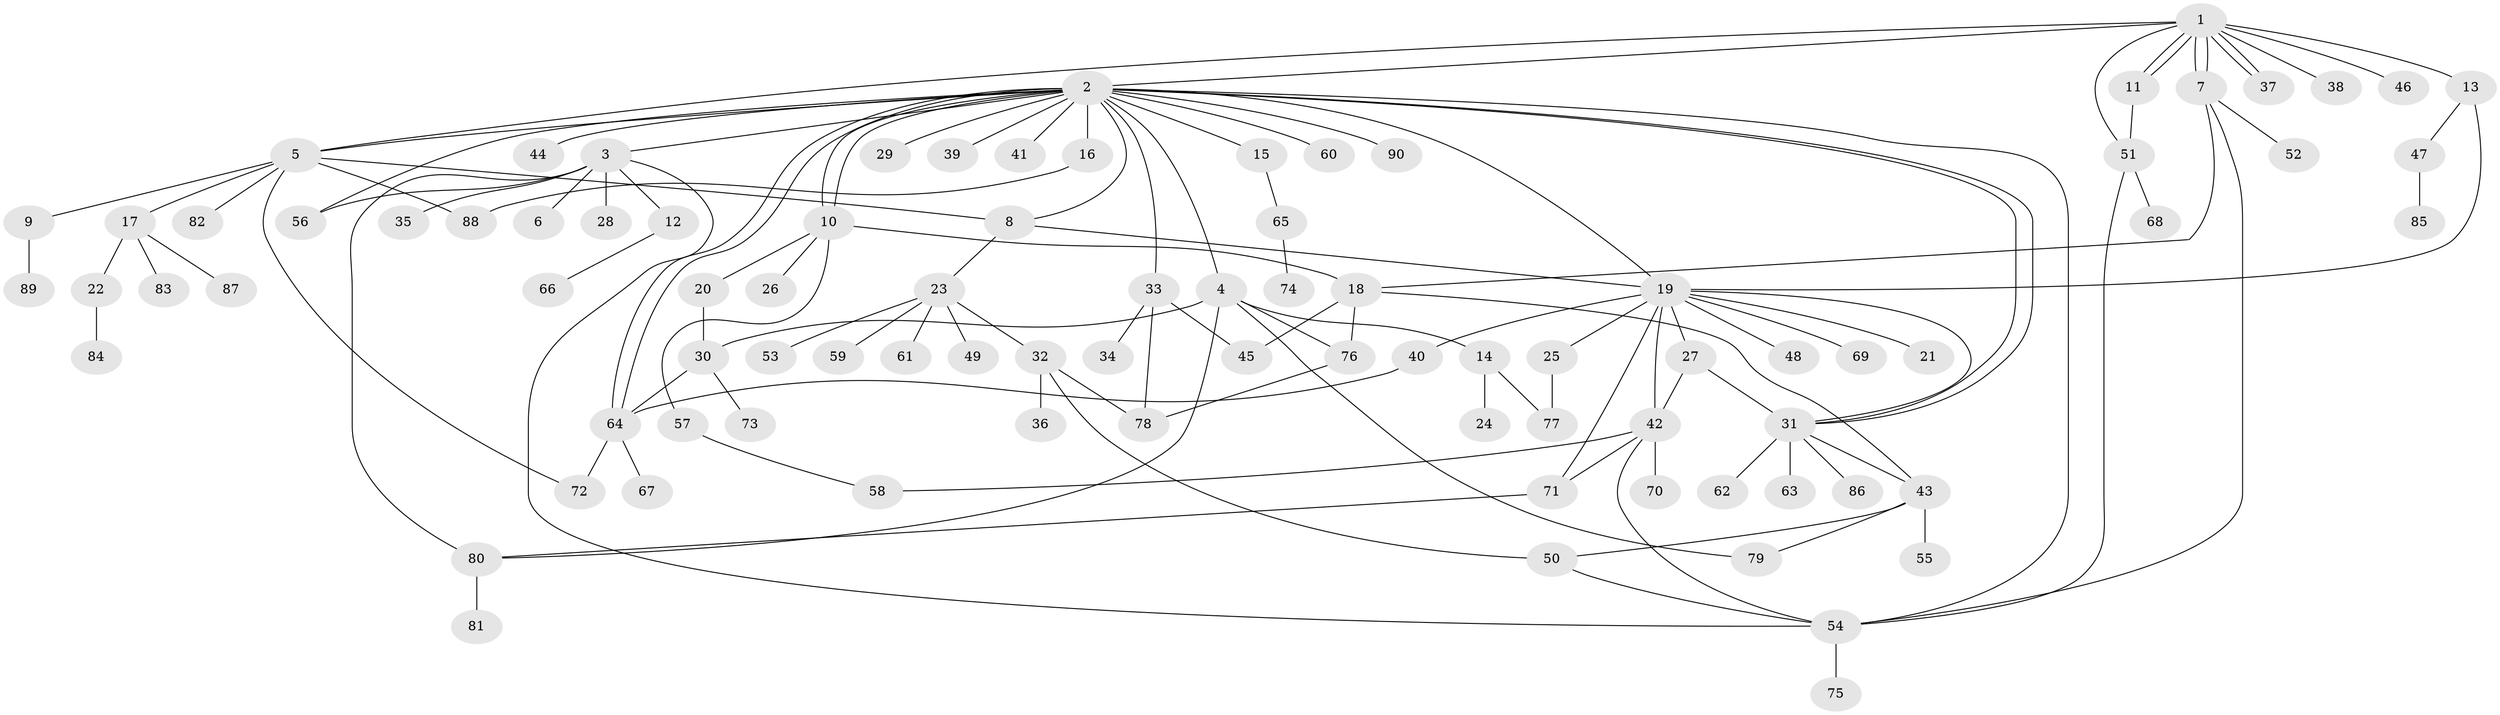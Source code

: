 // coarse degree distribution, {9: 0.029850746268656716, 19: 0.014925373134328358, 8: 0.029850746268656716, 7: 0.014925373134328358, 1: 0.5522388059701493, 4: 0.04477611940298507, 6: 0.04477611940298507, 3: 0.04477611940298507, 2: 0.13432835820895522, 15: 0.014925373134328358, 5: 0.07462686567164178}
// Generated by graph-tools (version 1.1) at 2025/41/03/06/25 10:41:49]
// undirected, 90 vertices, 127 edges
graph export_dot {
graph [start="1"]
  node [color=gray90,style=filled];
  1;
  2;
  3;
  4;
  5;
  6;
  7;
  8;
  9;
  10;
  11;
  12;
  13;
  14;
  15;
  16;
  17;
  18;
  19;
  20;
  21;
  22;
  23;
  24;
  25;
  26;
  27;
  28;
  29;
  30;
  31;
  32;
  33;
  34;
  35;
  36;
  37;
  38;
  39;
  40;
  41;
  42;
  43;
  44;
  45;
  46;
  47;
  48;
  49;
  50;
  51;
  52;
  53;
  54;
  55;
  56;
  57;
  58;
  59;
  60;
  61;
  62;
  63;
  64;
  65;
  66;
  67;
  68;
  69;
  70;
  71;
  72;
  73;
  74;
  75;
  76;
  77;
  78;
  79;
  80;
  81;
  82;
  83;
  84;
  85;
  86;
  87;
  88;
  89;
  90;
  1 -- 2;
  1 -- 5;
  1 -- 7;
  1 -- 7;
  1 -- 11;
  1 -- 11;
  1 -- 13;
  1 -- 37;
  1 -- 37;
  1 -- 38;
  1 -- 46;
  1 -- 51;
  2 -- 3;
  2 -- 4;
  2 -- 5;
  2 -- 8;
  2 -- 10;
  2 -- 10;
  2 -- 15;
  2 -- 16;
  2 -- 19;
  2 -- 29;
  2 -- 31;
  2 -- 31;
  2 -- 33;
  2 -- 39;
  2 -- 41;
  2 -- 44;
  2 -- 54;
  2 -- 56;
  2 -- 60;
  2 -- 64;
  2 -- 64;
  2 -- 90;
  3 -- 6;
  3 -- 12;
  3 -- 28;
  3 -- 35;
  3 -- 54;
  3 -- 56;
  3 -- 80;
  4 -- 14;
  4 -- 30;
  4 -- 76;
  4 -- 79;
  4 -- 80;
  5 -- 8;
  5 -- 9;
  5 -- 17;
  5 -- 72;
  5 -- 82;
  5 -- 88;
  7 -- 18;
  7 -- 52;
  7 -- 54;
  8 -- 19;
  8 -- 23;
  9 -- 89;
  10 -- 18;
  10 -- 20;
  10 -- 26;
  10 -- 57;
  11 -- 51;
  12 -- 66;
  13 -- 19;
  13 -- 47;
  14 -- 24;
  14 -- 77;
  15 -- 65;
  16 -- 88;
  17 -- 22;
  17 -- 83;
  17 -- 87;
  18 -- 43;
  18 -- 45;
  18 -- 76;
  19 -- 21;
  19 -- 25;
  19 -- 27;
  19 -- 31;
  19 -- 40;
  19 -- 42;
  19 -- 48;
  19 -- 69;
  19 -- 71;
  20 -- 30;
  22 -- 84;
  23 -- 32;
  23 -- 49;
  23 -- 53;
  23 -- 59;
  23 -- 61;
  25 -- 77;
  27 -- 31;
  27 -- 42;
  30 -- 64;
  30 -- 73;
  31 -- 43;
  31 -- 62;
  31 -- 63;
  31 -- 86;
  32 -- 36;
  32 -- 50;
  32 -- 78;
  33 -- 34;
  33 -- 45;
  33 -- 78;
  40 -- 64;
  42 -- 54;
  42 -- 58;
  42 -- 70;
  42 -- 71;
  43 -- 50;
  43 -- 55;
  43 -- 79;
  47 -- 85;
  50 -- 54;
  51 -- 54;
  51 -- 68;
  54 -- 75;
  57 -- 58;
  64 -- 67;
  64 -- 72;
  65 -- 74;
  71 -- 80;
  76 -- 78;
  80 -- 81;
}
